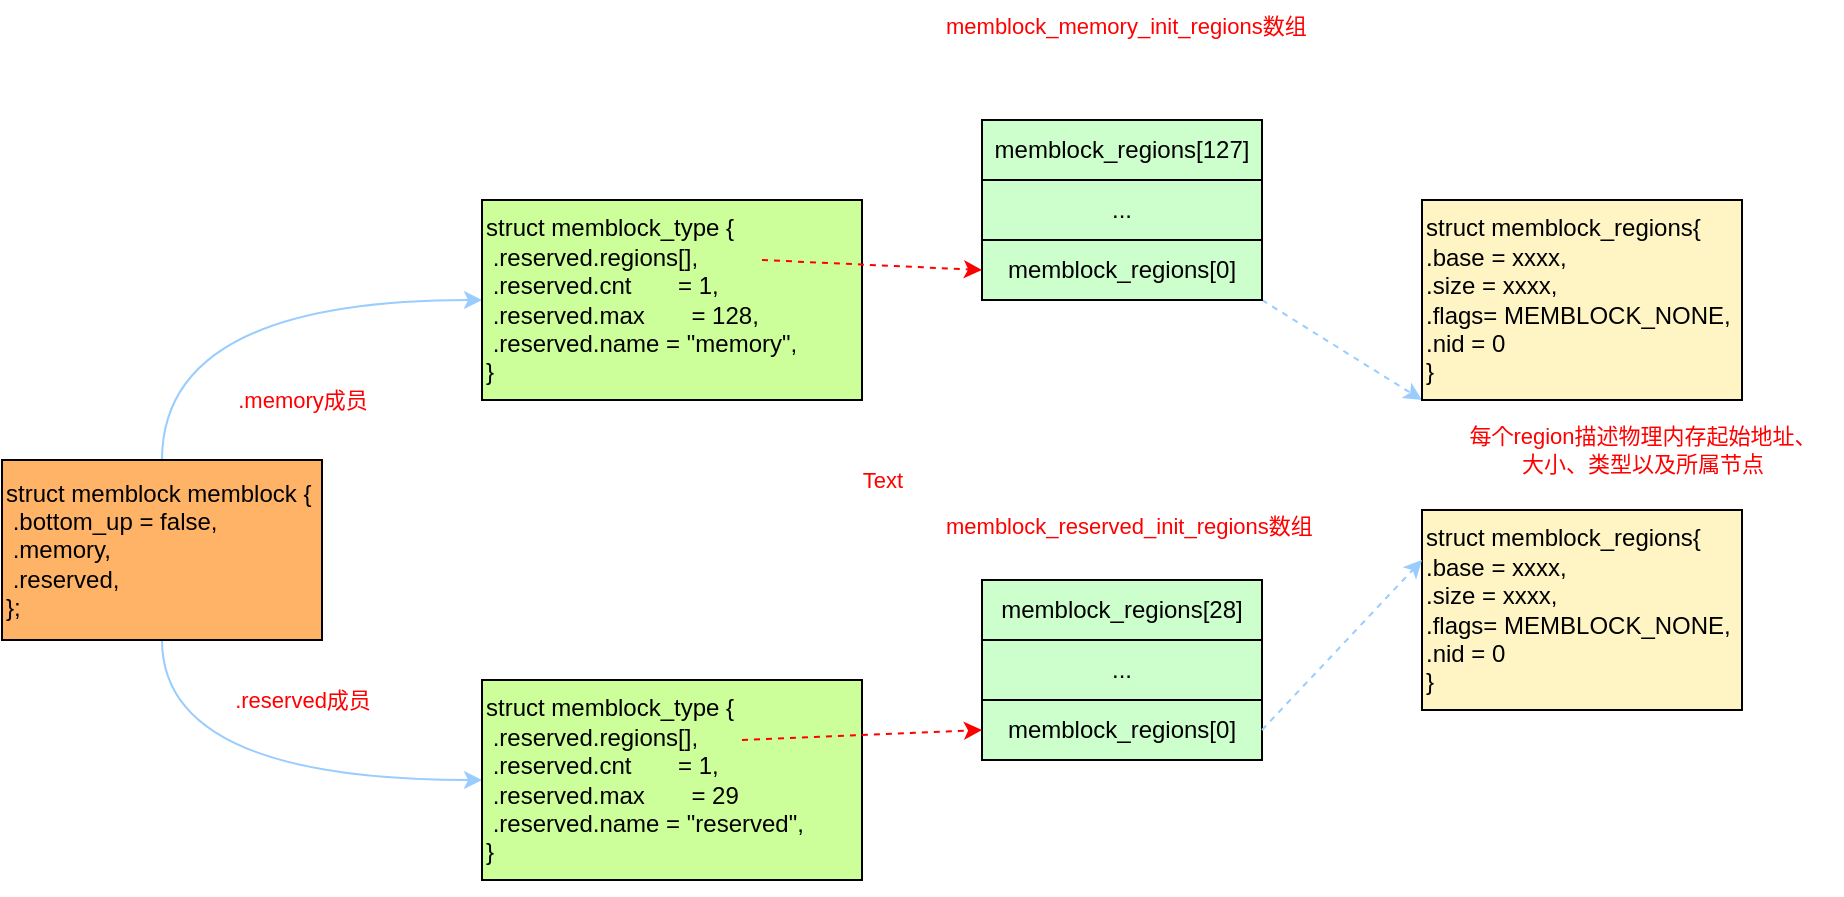 <mxfile version="16.2.7" type="github">
  <diagram id="gKe593eO4aY3XkF7vVZ7" name="Page-1">
    <mxGraphModel dx="1185" dy="662" grid="1" gridSize="10" guides="1" tooltips="1" connect="1" arrows="1" fold="1" page="1" pageScale="1" pageWidth="1169" pageHeight="1654" math="0" shadow="0">
      <root>
        <mxCell id="0" />
        <mxCell id="1" parent="0" />
        <mxCell id="rzIgOstRGU2MRSgFQdSz-21" style="edgeStyle=orthogonalEdgeStyle;rounded=0;orthogonalLoop=1;jettySize=auto;html=1;exitX=0.5;exitY=0;exitDx=0;exitDy=0;entryX=0;entryY=0.5;entryDx=0;entryDy=0;fontSize=11;curved=1;strokeColor=#99CCFF;" edge="1" parent="1" source="rzIgOstRGU2MRSgFQdSz-1" target="rzIgOstRGU2MRSgFQdSz-4">
          <mxGeometry relative="1" as="geometry">
            <Array as="points">
              <mxPoint x="170" y="250" />
            </Array>
          </mxGeometry>
        </mxCell>
        <mxCell id="rzIgOstRGU2MRSgFQdSz-22" style="edgeStyle=orthogonalEdgeStyle;curved=1;rounded=0;orthogonalLoop=1;jettySize=auto;html=1;exitX=0.5;exitY=1;exitDx=0;exitDy=0;entryX=0;entryY=0.5;entryDx=0;entryDy=0;fontSize=11;strokeColor=#99CCFF;" edge="1" parent="1" source="rzIgOstRGU2MRSgFQdSz-1" target="rzIgOstRGU2MRSgFQdSz-2">
          <mxGeometry relative="1" as="geometry" />
        </mxCell>
        <mxCell id="rzIgOstRGU2MRSgFQdSz-1" value="struct memblock memblock {&lt;br&gt;&lt;span&gt;	&lt;/span&gt;&lt;span style=&quot;white-space: pre&quot;&gt;	&lt;/span&gt;.bottom_up = false,&lt;br&gt;&lt;span style=&quot;white-space: pre&quot;&gt;	&lt;/span&gt;.memory,&lt;br&gt;&lt;span style=&quot;white-space: pre&quot;&gt;	&lt;/span&gt;.reserved,&lt;br&gt;};" style="whiteSpace=wrap;html=1;align=left;fillColor=#FFB366;" vertex="1" parent="1">
          <mxGeometry x="90" y="330" width="160" height="90" as="geometry" />
        </mxCell>
        <mxCell id="rzIgOstRGU2MRSgFQdSz-2" value="&lt;div&gt;&lt;br&gt;&lt;/div&gt;&lt;div&gt;struct memblock_type {&lt;/div&gt;&lt;div&gt;&lt;div&gt;&lt;span&gt;	&lt;/span&gt;&lt;span style=&quot;white-space: pre&quot;&gt;	&lt;/span&gt;.reserved.regions[],&lt;/div&gt;&lt;div&gt;&lt;span style=&quot;white-space: pre&quot;&gt;	&lt;/span&gt;.reserved.cnt&amp;nbsp; &amp;nbsp; &amp;nbsp; &amp;nbsp;= 1,&amp;nbsp;&lt;/div&gt;&lt;div&gt;&lt;span style=&quot;white-space: pre&quot;&gt;	&lt;/span&gt;.reserved.max&amp;nbsp; &amp;nbsp; &amp;nbsp; &amp;nbsp;= 29&lt;/div&gt;&lt;div&gt;&lt;span style=&quot;white-space: pre&quot;&gt;	&lt;/span&gt;.reserved.name = &quot;reserved&quot;,&lt;/div&gt;&lt;/div&gt;&lt;div&gt;}&lt;/div&gt;&lt;div&gt;&lt;br&gt;&lt;/div&gt;" style="whiteSpace=wrap;html=1;align=left;fillColor=#CCFF99;" vertex="1" parent="1">
          <mxGeometry x="330" y="440" width="190" height="100" as="geometry" />
        </mxCell>
        <mxCell id="rzIgOstRGU2MRSgFQdSz-4" value="&lt;div&gt;&lt;br&gt;&lt;/div&gt;&lt;div&gt;struct memblock_type {&lt;/div&gt;&lt;div&gt;&lt;div&gt;&lt;span&gt;	&lt;/span&gt;&lt;span style=&quot;white-space: pre&quot;&gt;	&lt;/span&gt;.reserved.regions[],&lt;/div&gt;&lt;div&gt;&lt;span style=&quot;white-space: pre&quot;&gt;	&lt;/span&gt;.reserved.cnt&amp;nbsp; &amp;nbsp; &amp;nbsp; &amp;nbsp;= 1,&amp;nbsp;&lt;/div&gt;&lt;div&gt;&lt;span style=&quot;white-space: pre&quot;&gt;	&lt;/span&gt;.reserved.max&amp;nbsp; &amp;nbsp; &amp;nbsp; &amp;nbsp;= 128,&lt;/div&gt;&lt;div&gt;&lt;span style=&quot;white-space: pre&quot;&gt;	&lt;/span&gt;.reserved.name = &quot;memory&quot;,&lt;/div&gt;&lt;/div&gt;&lt;div&gt;}&lt;/div&gt;&lt;div&gt;&lt;br&gt;&lt;/div&gt;" style="whiteSpace=wrap;html=1;align=left;fillColor=#CCFF99;" vertex="1" parent="1">
          <mxGeometry x="330" y="200" width="190" height="100" as="geometry" />
        </mxCell>
        <mxCell id="rzIgOstRGU2MRSgFQdSz-5" value="" style="whiteSpace=wrap;html=1;fillColor=#CCFFCC;" vertex="1" parent="1">
          <mxGeometry x="580" y="160" width="140" height="90" as="geometry" />
        </mxCell>
        <mxCell id="rzIgOstRGU2MRSgFQdSz-6" value="memblock_regions[127]" style="whiteSpace=wrap;html=1;fillColor=#CCFFCC;" vertex="1" parent="1">
          <mxGeometry x="580" y="160" width="140" height="30" as="geometry" />
        </mxCell>
        <mxCell id="rzIgOstRGU2MRSgFQdSz-7" value="..." style="whiteSpace=wrap;html=1;fillColor=#CCFFCC;" vertex="1" parent="1">
          <mxGeometry x="580" y="190" width="140" height="30" as="geometry" />
        </mxCell>
        <mxCell id="rzIgOstRGU2MRSgFQdSz-8" value="memblock_regions[0]" style="whiteSpace=wrap;html=1;fillColor=#CCFFCC;" vertex="1" parent="1">
          <mxGeometry x="580" y="220" width="140" height="30" as="geometry" />
        </mxCell>
        <mxCell id="rzIgOstRGU2MRSgFQdSz-9" value="" style="whiteSpace=wrap;html=1;fillColor=#CCFFCC;" vertex="1" parent="1">
          <mxGeometry x="580" y="390" width="140" height="90" as="geometry" />
        </mxCell>
        <mxCell id="rzIgOstRGU2MRSgFQdSz-10" value="memblock_regions[28]" style="whiteSpace=wrap;html=1;fillColor=#CCFFCC;" vertex="1" parent="1">
          <mxGeometry x="580" y="390" width="140" height="30" as="geometry" />
        </mxCell>
        <mxCell id="rzIgOstRGU2MRSgFQdSz-11" value="..." style="whiteSpace=wrap;html=1;fillColor=#CCFFCC;" vertex="1" parent="1">
          <mxGeometry x="580" y="420" width="140" height="30" as="geometry" />
        </mxCell>
        <mxCell id="rzIgOstRGU2MRSgFQdSz-12" value="memblock_regions[0]" style="whiteSpace=wrap;html=1;fillColor=#CCFFCC;" vertex="1" parent="1">
          <mxGeometry x="580" y="450" width="140" height="30" as="geometry" />
        </mxCell>
        <mxCell id="rzIgOstRGU2MRSgFQdSz-13" value="" style="whiteSpace=wrap;html=1;fillColor=#CCFFCC;" vertex="1" parent="1">
          <mxGeometry x="580" y="160" width="140" height="90" as="geometry" />
        </mxCell>
        <mxCell id="rzIgOstRGU2MRSgFQdSz-14" value="memblock_regions[127]" style="whiteSpace=wrap;html=1;fillColor=#CCFFCC;" vertex="1" parent="1">
          <mxGeometry x="580" y="160" width="140" height="30" as="geometry" />
        </mxCell>
        <mxCell id="rzIgOstRGU2MRSgFQdSz-15" value="..." style="whiteSpace=wrap;html=1;fillColor=#CCFFCC;" vertex="1" parent="1">
          <mxGeometry x="580" y="190" width="140" height="30" as="geometry" />
        </mxCell>
        <mxCell id="rzIgOstRGU2MRSgFQdSz-20" value="" style="rounded=0;orthogonalLoop=1;jettySize=auto;html=1;fontSize=11;entryX=0;entryY=1;entryDx=0;entryDy=0;exitX=1;exitY=1;exitDx=0;exitDy=0;dashed=1;strokeColor=#99CCFF;" edge="1" parent="1" source="rzIgOstRGU2MRSgFQdSz-16" target="rzIgOstRGU2MRSgFQdSz-18">
          <mxGeometry relative="1" as="geometry" />
        </mxCell>
        <mxCell id="rzIgOstRGU2MRSgFQdSz-16" value="memblock_regions[0]" style="whiteSpace=wrap;html=1;fillColor=#CCFFCC;" vertex="1" parent="1">
          <mxGeometry x="580" y="220" width="140" height="30" as="geometry" />
        </mxCell>
        <mxCell id="rzIgOstRGU2MRSgFQdSz-17" value="memblock_regions[28]" style="whiteSpace=wrap;html=1;fillColor=#CCFFCC;" vertex="1" parent="1">
          <mxGeometry x="580" y="390" width="140" height="30" as="geometry" />
        </mxCell>
        <mxCell id="rzIgOstRGU2MRSgFQdSz-18" value="struct memblock_regions{&lt;br&gt;&lt;div&gt;.base = xxxx,&lt;/div&gt;&lt;div&gt;.size = xxxx,&lt;/div&gt;&lt;div&gt;.flags=&amp;nbsp;MEMBLOCK_NONE,&lt;/div&gt;&lt;div&gt;.nid = 0&lt;/div&gt;&lt;div&gt;&lt;span&gt;}&lt;/span&gt;&lt;/div&gt;" style="whiteSpace=wrap;html=1;align=left;fillColor=#FFF4C3;" vertex="1" parent="1">
          <mxGeometry x="800" y="200" width="160" height="100" as="geometry" />
        </mxCell>
        <mxCell id="rzIgOstRGU2MRSgFQdSz-19" value="struct memblock_regions{&lt;br&gt;&lt;div&gt;.base = xxxx,&lt;/div&gt;&lt;div&gt;.size = xxxx,&lt;/div&gt;&lt;div&gt;.flags=&amp;nbsp;MEMBLOCK_NONE,&lt;/div&gt;&lt;div&gt;.nid = 0&lt;/div&gt;&lt;div&gt;&lt;span&gt;}&lt;/span&gt;&lt;/div&gt;" style="whiteSpace=wrap;html=1;align=left;fillColor=#FFF4C3;" vertex="1" parent="1">
          <mxGeometry x="800" y="355" width="160" height="100" as="geometry" />
        </mxCell>
        <mxCell id="rzIgOstRGU2MRSgFQdSz-23" style="rounded=0;orthogonalLoop=1;jettySize=auto;html=1;dashed=1;fontSize=11;entryX=0;entryY=0.5;entryDx=0;entryDy=0;strokeColor=#FF0000;" edge="1" parent="1" target="rzIgOstRGU2MRSgFQdSz-16">
          <mxGeometry relative="1" as="geometry">
            <mxPoint x="560" y="224.667" as="targetPoint" />
            <mxPoint x="470" y="230" as="sourcePoint" />
          </mxGeometry>
        </mxCell>
        <mxCell id="rzIgOstRGU2MRSgFQdSz-24" style="rounded=0;orthogonalLoop=1;jettySize=auto;html=1;dashed=1;fontSize=11;entryX=0;entryY=0.5;entryDx=0;entryDy=0;strokeColor=#FF0000;" edge="1" parent="1" target="rzIgOstRGU2MRSgFQdSz-12">
          <mxGeometry relative="1" as="geometry">
            <mxPoint x="570" y="475" as="targetPoint" />
            <mxPoint x="460" y="470" as="sourcePoint" />
          </mxGeometry>
        </mxCell>
        <mxCell id="rzIgOstRGU2MRSgFQdSz-25" value="" style="rounded=0;orthogonalLoop=1;jettySize=auto;html=1;fontSize=11;entryX=0;entryY=0.25;entryDx=0;entryDy=0;exitX=1;exitY=1;exitDx=0;exitDy=0;dashed=1;strokeColor=#99CCFF;" edge="1" parent="1" target="rzIgOstRGU2MRSgFQdSz-19">
          <mxGeometry relative="1" as="geometry">
            <mxPoint x="720" y="465.0" as="sourcePoint" />
            <mxPoint x="800" y="515.0" as="targetPoint" />
          </mxGeometry>
        </mxCell>
        <mxCell id="rzIgOstRGU2MRSgFQdSz-26" value="&lt;font color=&quot;#ff0000&quot;&gt;.memory成员&lt;/font&gt;" style="text;html=1;resizable=0;autosize=1;align=center;verticalAlign=middle;points=[];fillColor=none;strokeColor=none;rounded=0;fontSize=11;" vertex="1" parent="1">
          <mxGeometry x="195" y="290" width="90" height="20" as="geometry" />
        </mxCell>
        <mxCell id="rzIgOstRGU2MRSgFQdSz-27" value="&lt;font color=&quot;#ff0000&quot;&gt;.reserved成员&lt;/font&gt;" style="text;html=1;resizable=0;autosize=1;align=center;verticalAlign=middle;points=[];fillColor=none;strokeColor=none;rounded=0;fontSize=11;" vertex="1" parent="1">
          <mxGeometry x="195" y="440" width="90" height="20" as="geometry" />
        </mxCell>
        <mxCell id="rzIgOstRGU2MRSgFQdSz-28" value="&lt;font color=&quot;#ff0000&quot;&gt;memblock_memory_init_regions数组&lt;/font&gt;" style="text;whiteSpace=wrap;html=1;fontSize=11;" vertex="1" parent="1">
          <mxGeometry x="560" y="100" width="200" height="30" as="geometry" />
        </mxCell>
        <mxCell id="rzIgOstRGU2MRSgFQdSz-29" value="&lt;font color=&quot;#ff0000&quot;&gt;memblock_reserved_init_regions数组&lt;/font&gt;" style="text;whiteSpace=wrap;html=1;fontSize=11;" vertex="1" parent="1">
          <mxGeometry x="560" y="350" width="210" height="30" as="geometry" />
        </mxCell>
        <mxCell id="rzIgOstRGU2MRSgFQdSz-33" value="Text" style="text;html=1;resizable=0;autosize=1;align=center;verticalAlign=middle;points=[];fillColor=none;strokeColor=none;rounded=0;fontSize=11;fontColor=#FF0000;" vertex="1" parent="1">
          <mxGeometry x="510" y="330" width="40" height="20" as="geometry" />
        </mxCell>
        <mxCell id="rzIgOstRGU2MRSgFQdSz-34" value="每个region描述物理内存起始地址、&lt;br&gt;大小、类型以及所属节点" style="text;html=1;resizable=0;autosize=1;align=center;verticalAlign=middle;points=[];fillColor=none;strokeColor=none;rounded=0;fontSize=11;fontColor=#FF0000;" vertex="1" parent="1">
          <mxGeometry x="810" y="310" width="200" height="30" as="geometry" />
        </mxCell>
      </root>
    </mxGraphModel>
  </diagram>
</mxfile>
